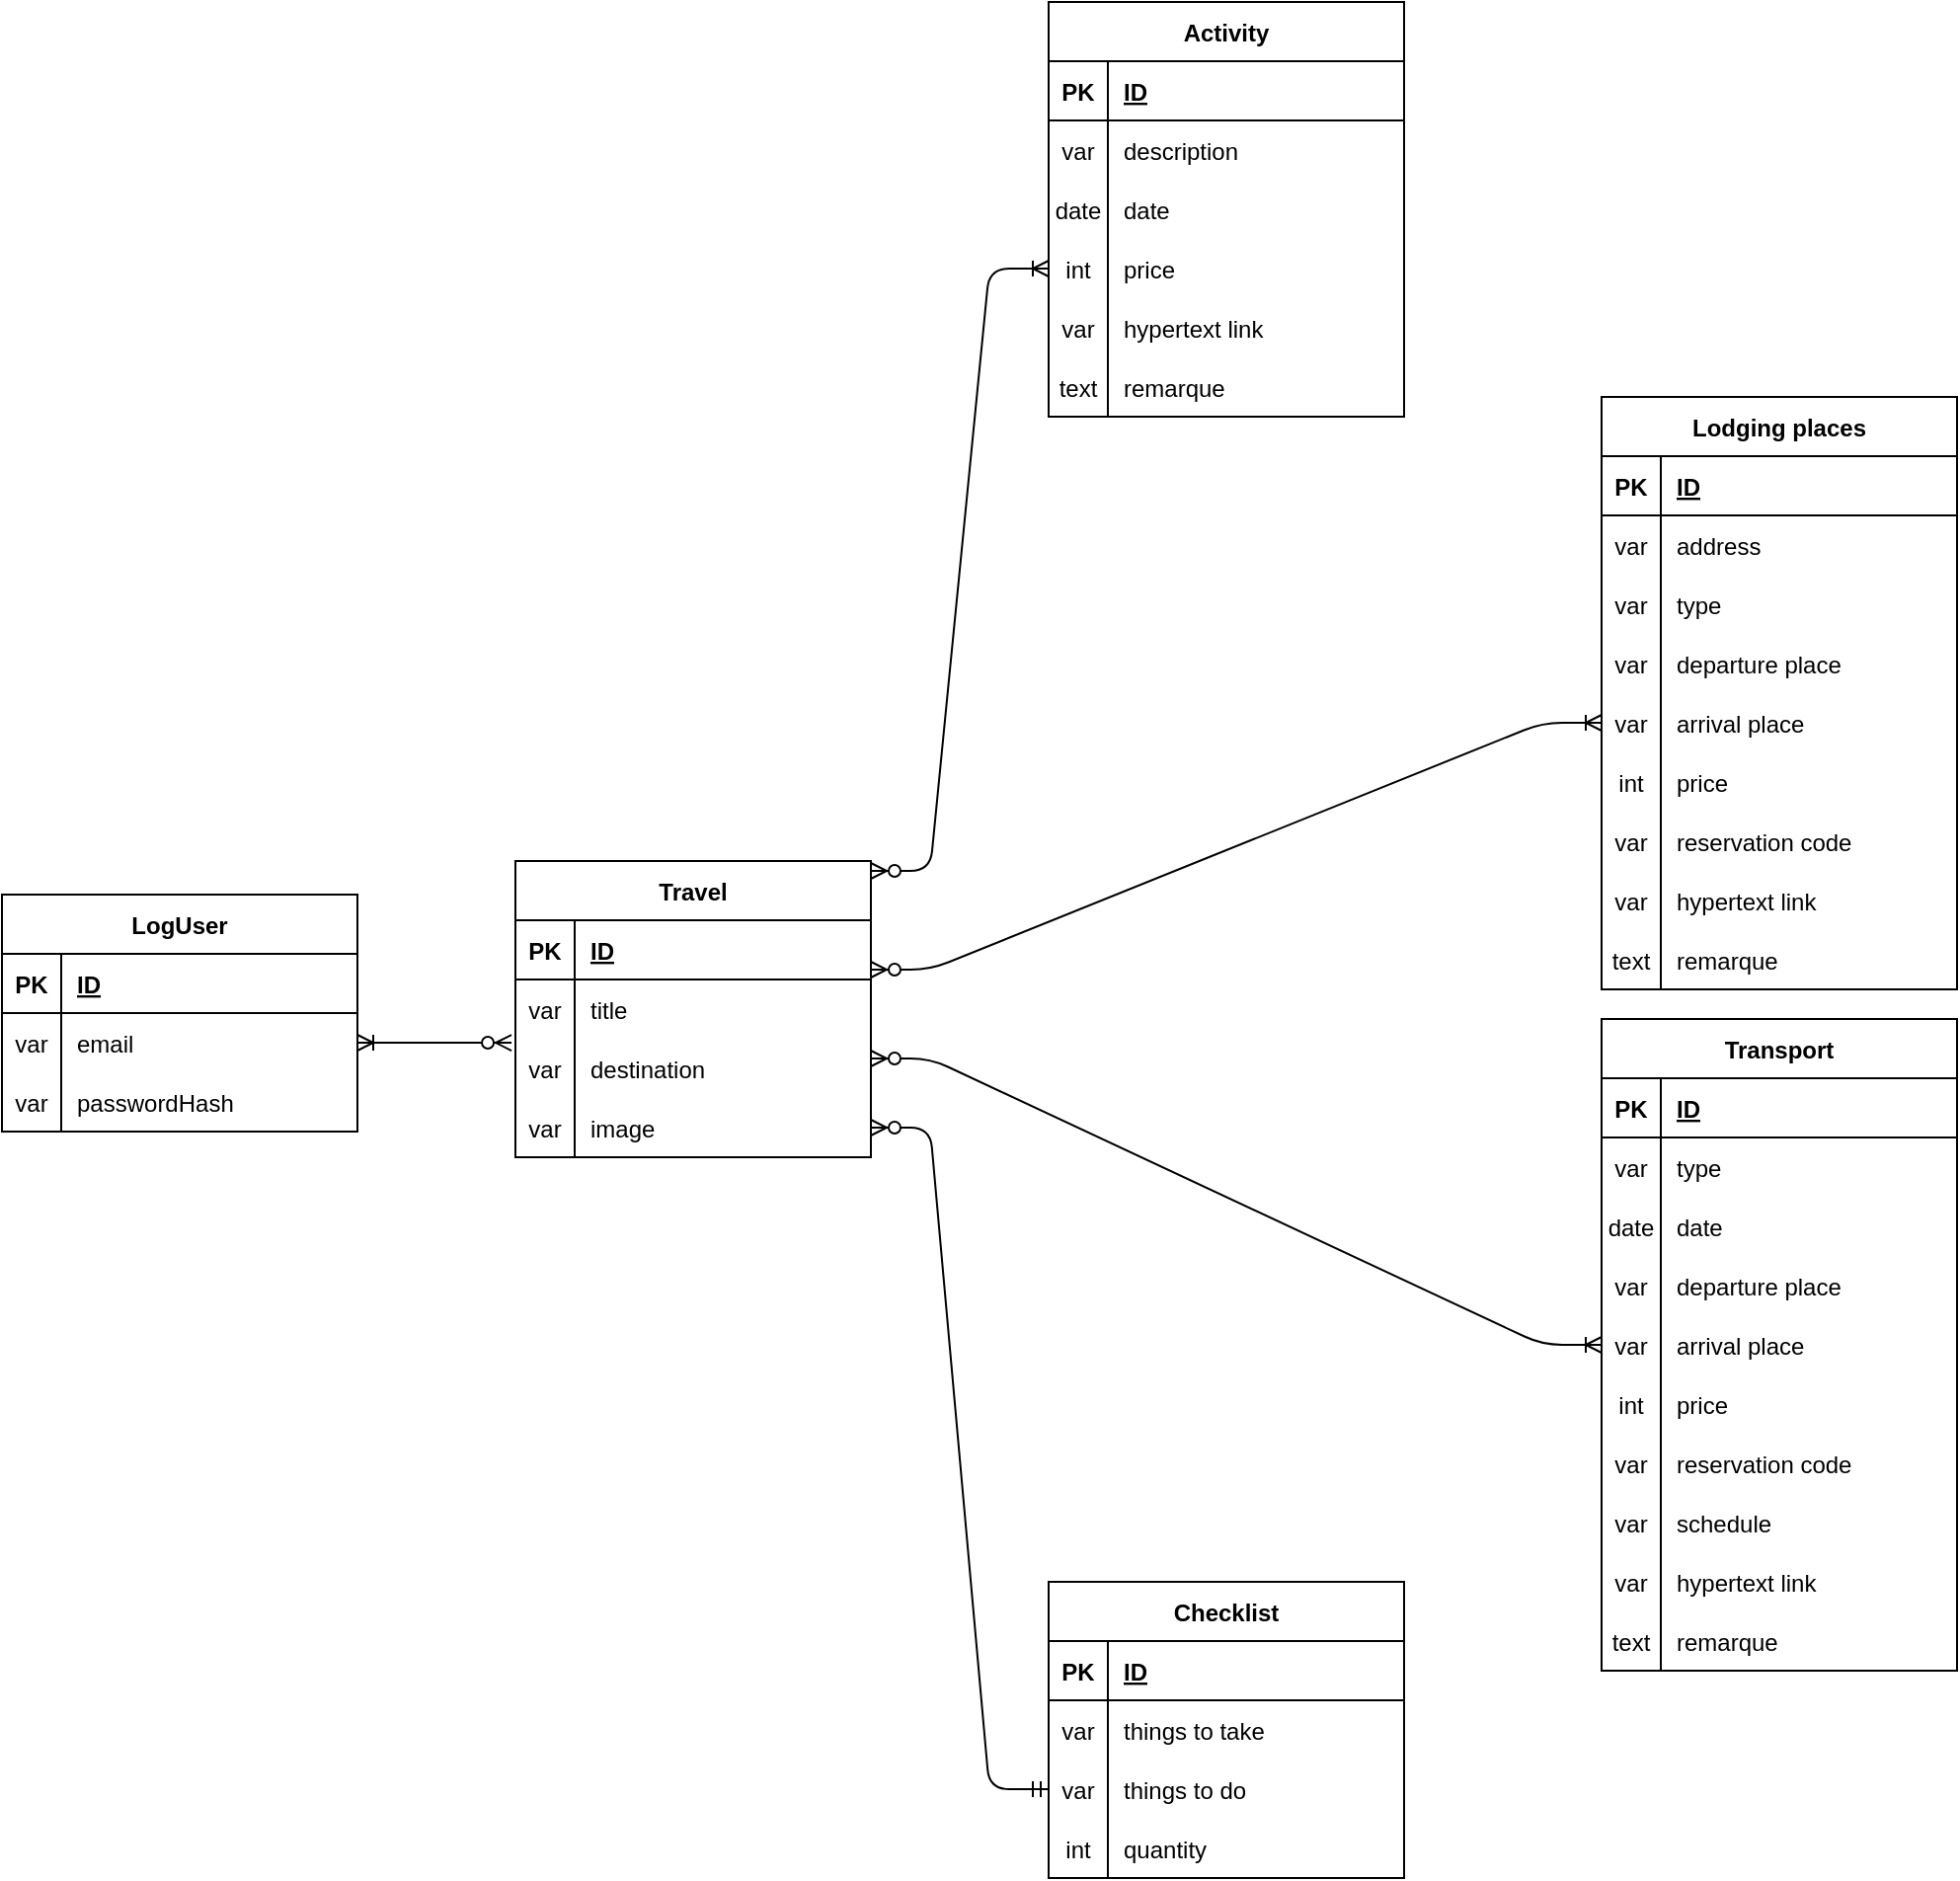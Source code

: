 <mxfile version="14.2.9" type="device"><diagram id="tJL51lGxHYbfHjKpyGnu" name="Page-1"><mxGraphModel dx="1422" dy="794" grid="1" gridSize="10" guides="1" tooltips="1" connect="1" arrows="1" fold="1" page="1" pageScale="1" pageWidth="827" pageHeight="1169" math="0" shadow="0"><root><mxCell id="0"/><mxCell id="1" parent="0"/><mxCell id="_wrzJ4mAubhbmtXeV2dr-9" value="LogUser" style="shape=table;startSize=30;container=1;collapsible=1;childLayout=tableLayout;fixedRows=1;rowLines=0;fontStyle=1;align=center;resizeLast=1;" vertex="1" parent="1"><mxGeometry x="30" y="522" width="180" height="120" as="geometry"/></mxCell><mxCell id="_wrzJ4mAubhbmtXeV2dr-10" value="" style="shape=partialRectangle;collapsible=0;dropTarget=0;pointerEvents=0;fillColor=none;top=0;left=0;bottom=1;right=0;points=[[0,0.5],[1,0.5]];portConstraint=eastwest;" vertex="1" parent="_wrzJ4mAubhbmtXeV2dr-9"><mxGeometry y="30" width="180" height="30" as="geometry"/></mxCell><mxCell id="_wrzJ4mAubhbmtXeV2dr-11" value="PK" style="shape=partialRectangle;connectable=0;fillColor=none;top=0;left=0;bottom=0;right=0;fontStyle=1;overflow=hidden;" vertex="1" parent="_wrzJ4mAubhbmtXeV2dr-10"><mxGeometry width="30" height="30" as="geometry"/></mxCell><mxCell id="_wrzJ4mAubhbmtXeV2dr-12" value="ID" style="shape=partialRectangle;connectable=0;fillColor=none;top=0;left=0;bottom=0;right=0;align=left;spacingLeft=6;fontStyle=5;overflow=hidden;" vertex="1" parent="_wrzJ4mAubhbmtXeV2dr-10"><mxGeometry x="30" width="150" height="30" as="geometry"/></mxCell><mxCell id="_wrzJ4mAubhbmtXeV2dr-13" value="" style="shape=partialRectangle;collapsible=0;dropTarget=0;pointerEvents=0;fillColor=none;top=0;left=0;bottom=0;right=0;points=[[0,0.5],[1,0.5]];portConstraint=eastwest;" vertex="1" parent="_wrzJ4mAubhbmtXeV2dr-9"><mxGeometry y="60" width="180" height="30" as="geometry"/></mxCell><mxCell id="_wrzJ4mAubhbmtXeV2dr-14" value="var" style="shape=partialRectangle;connectable=0;fillColor=none;top=0;left=0;bottom=0;right=0;editable=1;overflow=hidden;" vertex="1" parent="_wrzJ4mAubhbmtXeV2dr-13"><mxGeometry width="30" height="30" as="geometry"/></mxCell><mxCell id="_wrzJ4mAubhbmtXeV2dr-15" value="email" style="shape=partialRectangle;connectable=0;fillColor=none;top=0;left=0;bottom=0;right=0;align=left;spacingLeft=6;overflow=hidden;" vertex="1" parent="_wrzJ4mAubhbmtXeV2dr-13"><mxGeometry x="30" width="150" height="30" as="geometry"/></mxCell><mxCell id="_wrzJ4mAubhbmtXeV2dr-16" value="" style="shape=partialRectangle;collapsible=0;dropTarget=0;pointerEvents=0;fillColor=none;top=0;left=0;bottom=0;right=0;points=[[0,0.5],[1,0.5]];portConstraint=eastwest;" vertex="1" parent="_wrzJ4mAubhbmtXeV2dr-9"><mxGeometry y="90" width="180" height="30" as="geometry"/></mxCell><mxCell id="_wrzJ4mAubhbmtXeV2dr-17" value="var" style="shape=partialRectangle;connectable=0;fillColor=none;top=0;left=0;bottom=0;right=0;editable=1;overflow=hidden;" vertex="1" parent="_wrzJ4mAubhbmtXeV2dr-16"><mxGeometry width="30" height="30" as="geometry"/></mxCell><mxCell id="_wrzJ4mAubhbmtXeV2dr-18" value="passwordHash" style="shape=partialRectangle;connectable=0;fillColor=none;top=0;left=0;bottom=0;right=0;align=left;spacingLeft=6;overflow=hidden;" vertex="1" parent="_wrzJ4mAubhbmtXeV2dr-16"><mxGeometry x="30" width="150" height="30" as="geometry"/></mxCell><mxCell id="_wrzJ4mAubhbmtXeV2dr-49" value="Travel" style="shape=table;startSize=30;container=1;collapsible=1;childLayout=tableLayout;fixedRows=1;rowLines=0;fontStyle=1;align=center;resizeLast=1;" vertex="1" parent="1"><mxGeometry x="290" y="505" width="180" height="150" as="geometry"/></mxCell><mxCell id="_wrzJ4mAubhbmtXeV2dr-50" value="" style="shape=partialRectangle;collapsible=0;dropTarget=0;pointerEvents=0;fillColor=none;top=0;left=0;bottom=1;right=0;points=[[0,0.5],[1,0.5]];portConstraint=eastwest;" vertex="1" parent="_wrzJ4mAubhbmtXeV2dr-49"><mxGeometry y="30" width="180" height="30" as="geometry"/></mxCell><mxCell id="_wrzJ4mAubhbmtXeV2dr-51" value="PK" style="shape=partialRectangle;connectable=0;fillColor=none;top=0;left=0;bottom=0;right=0;fontStyle=1;overflow=hidden;" vertex="1" parent="_wrzJ4mAubhbmtXeV2dr-50"><mxGeometry width="30" height="30" as="geometry"/></mxCell><mxCell id="_wrzJ4mAubhbmtXeV2dr-52" value="ID" style="shape=partialRectangle;connectable=0;fillColor=none;top=0;left=0;bottom=0;right=0;align=left;spacingLeft=6;fontStyle=5;overflow=hidden;" vertex="1" parent="_wrzJ4mAubhbmtXeV2dr-50"><mxGeometry x="30" width="150" height="30" as="geometry"/></mxCell><mxCell id="_wrzJ4mAubhbmtXeV2dr-53" value="" style="shape=partialRectangle;collapsible=0;dropTarget=0;pointerEvents=0;fillColor=none;top=0;left=0;bottom=0;right=0;points=[[0,0.5],[1,0.5]];portConstraint=eastwest;" vertex="1" parent="_wrzJ4mAubhbmtXeV2dr-49"><mxGeometry y="60" width="180" height="30" as="geometry"/></mxCell><mxCell id="_wrzJ4mAubhbmtXeV2dr-54" value="var" style="shape=partialRectangle;connectable=0;fillColor=none;top=0;left=0;bottom=0;right=0;editable=1;overflow=hidden;" vertex="1" parent="_wrzJ4mAubhbmtXeV2dr-53"><mxGeometry width="30" height="30" as="geometry"/></mxCell><mxCell id="_wrzJ4mAubhbmtXeV2dr-55" value="title" style="shape=partialRectangle;connectable=0;fillColor=none;top=0;left=0;bottom=0;right=0;align=left;spacingLeft=6;overflow=hidden;" vertex="1" parent="_wrzJ4mAubhbmtXeV2dr-53"><mxGeometry x="30" width="150" height="30" as="geometry"/></mxCell><mxCell id="_wrzJ4mAubhbmtXeV2dr-56" value="" style="shape=partialRectangle;collapsible=0;dropTarget=0;pointerEvents=0;fillColor=none;top=0;left=0;bottom=0;right=0;points=[[0,0.5],[1,0.5]];portConstraint=eastwest;" vertex="1" parent="_wrzJ4mAubhbmtXeV2dr-49"><mxGeometry y="90" width="180" height="30" as="geometry"/></mxCell><mxCell id="_wrzJ4mAubhbmtXeV2dr-57" value="var" style="shape=partialRectangle;connectable=0;fillColor=none;top=0;left=0;bottom=0;right=0;editable=1;overflow=hidden;" vertex="1" parent="_wrzJ4mAubhbmtXeV2dr-56"><mxGeometry width="30" height="30" as="geometry"/></mxCell><mxCell id="_wrzJ4mAubhbmtXeV2dr-58" value="destination" style="shape=partialRectangle;connectable=0;fillColor=none;top=0;left=0;bottom=0;right=0;align=left;spacingLeft=6;overflow=hidden;" vertex="1" parent="_wrzJ4mAubhbmtXeV2dr-56"><mxGeometry x="30" width="150" height="30" as="geometry"/></mxCell><mxCell id="_wrzJ4mAubhbmtXeV2dr-59" value="" style="shape=partialRectangle;collapsible=0;dropTarget=0;pointerEvents=0;fillColor=none;top=0;left=0;bottom=0;right=0;points=[[0,0.5],[1,0.5]];portConstraint=eastwest;" vertex="1" parent="_wrzJ4mAubhbmtXeV2dr-49"><mxGeometry y="120" width="180" height="30" as="geometry"/></mxCell><mxCell id="_wrzJ4mAubhbmtXeV2dr-60" value="var" style="shape=partialRectangle;connectable=0;fillColor=none;top=0;left=0;bottom=0;right=0;editable=1;overflow=hidden;" vertex="1" parent="_wrzJ4mAubhbmtXeV2dr-59"><mxGeometry width="30" height="30" as="geometry"/></mxCell><mxCell id="_wrzJ4mAubhbmtXeV2dr-61" value="image" style="shape=partialRectangle;connectable=0;fillColor=none;top=0;left=0;bottom=0;right=0;align=left;spacingLeft=6;overflow=hidden;" vertex="1" parent="_wrzJ4mAubhbmtXeV2dr-59"><mxGeometry x="30" width="150" height="30" as="geometry"/></mxCell><mxCell id="_wrzJ4mAubhbmtXeV2dr-62" value="Transport" style="shape=table;startSize=30;container=1;collapsible=1;childLayout=tableLayout;fixedRows=1;rowLines=0;fontStyle=1;align=center;resizeLast=1;" vertex="1" parent="1"><mxGeometry x="840" y="585" width="180" height="330" as="geometry"/></mxCell><mxCell id="_wrzJ4mAubhbmtXeV2dr-63" value="" style="shape=partialRectangle;collapsible=0;dropTarget=0;pointerEvents=0;fillColor=none;top=0;left=0;bottom=1;right=0;points=[[0,0.5],[1,0.5]];portConstraint=eastwest;" vertex="1" parent="_wrzJ4mAubhbmtXeV2dr-62"><mxGeometry y="30" width="180" height="30" as="geometry"/></mxCell><mxCell id="_wrzJ4mAubhbmtXeV2dr-64" value="PK" style="shape=partialRectangle;connectable=0;fillColor=none;top=0;left=0;bottom=0;right=0;fontStyle=1;overflow=hidden;" vertex="1" parent="_wrzJ4mAubhbmtXeV2dr-63"><mxGeometry width="30" height="30" as="geometry"/></mxCell><mxCell id="_wrzJ4mAubhbmtXeV2dr-65" value="ID" style="shape=partialRectangle;connectable=0;fillColor=none;top=0;left=0;bottom=0;right=0;align=left;spacingLeft=6;fontStyle=5;overflow=hidden;" vertex="1" parent="_wrzJ4mAubhbmtXeV2dr-63"><mxGeometry x="30" width="150" height="30" as="geometry"/></mxCell><mxCell id="_wrzJ4mAubhbmtXeV2dr-66" value="" style="shape=partialRectangle;collapsible=0;dropTarget=0;pointerEvents=0;fillColor=none;top=0;left=0;bottom=0;right=0;points=[[0,0.5],[1,0.5]];portConstraint=eastwest;" vertex="1" parent="_wrzJ4mAubhbmtXeV2dr-62"><mxGeometry y="60" width="180" height="30" as="geometry"/></mxCell><mxCell id="_wrzJ4mAubhbmtXeV2dr-67" value="var" style="shape=partialRectangle;connectable=0;fillColor=none;top=0;left=0;bottom=0;right=0;editable=1;overflow=hidden;" vertex="1" parent="_wrzJ4mAubhbmtXeV2dr-66"><mxGeometry width="30" height="30" as="geometry"/></mxCell><mxCell id="_wrzJ4mAubhbmtXeV2dr-68" value="type" style="shape=partialRectangle;connectable=0;fillColor=none;top=0;left=0;bottom=0;right=0;align=left;spacingLeft=6;overflow=hidden;" vertex="1" parent="_wrzJ4mAubhbmtXeV2dr-66"><mxGeometry x="30" width="150" height="30" as="geometry"/></mxCell><mxCell id="_wrzJ4mAubhbmtXeV2dr-69" value="" style="shape=partialRectangle;collapsible=0;dropTarget=0;pointerEvents=0;fillColor=none;top=0;left=0;bottom=0;right=0;points=[[0,0.5],[1,0.5]];portConstraint=eastwest;" vertex="1" parent="_wrzJ4mAubhbmtXeV2dr-62"><mxGeometry y="90" width="180" height="30" as="geometry"/></mxCell><mxCell id="_wrzJ4mAubhbmtXeV2dr-70" value="date" style="shape=partialRectangle;connectable=0;fillColor=none;top=0;left=0;bottom=0;right=0;editable=1;overflow=hidden;" vertex="1" parent="_wrzJ4mAubhbmtXeV2dr-69"><mxGeometry width="30" height="30" as="geometry"/></mxCell><mxCell id="_wrzJ4mAubhbmtXeV2dr-71" value="date" style="shape=partialRectangle;connectable=0;fillColor=none;top=0;left=0;bottom=0;right=0;align=left;spacingLeft=6;overflow=hidden;" vertex="1" parent="_wrzJ4mAubhbmtXeV2dr-69"><mxGeometry x="30" width="150" height="30" as="geometry"/></mxCell><mxCell id="_wrzJ4mAubhbmtXeV2dr-72" value="" style="shape=partialRectangle;collapsible=0;dropTarget=0;pointerEvents=0;fillColor=none;top=0;left=0;bottom=0;right=0;points=[[0,0.5],[1,0.5]];portConstraint=eastwest;" vertex="1" parent="_wrzJ4mAubhbmtXeV2dr-62"><mxGeometry y="120" width="180" height="30" as="geometry"/></mxCell><mxCell id="_wrzJ4mAubhbmtXeV2dr-73" value="var" style="shape=partialRectangle;connectable=0;fillColor=none;top=0;left=0;bottom=0;right=0;editable=1;overflow=hidden;" vertex="1" parent="_wrzJ4mAubhbmtXeV2dr-72"><mxGeometry width="30" height="30" as="geometry"/></mxCell><mxCell id="_wrzJ4mAubhbmtXeV2dr-74" value="departure place" style="shape=partialRectangle;connectable=0;fillColor=none;top=0;left=0;bottom=0;right=0;align=left;spacingLeft=6;overflow=hidden;" vertex="1" parent="_wrzJ4mAubhbmtXeV2dr-72"><mxGeometry x="30" width="150" height="30" as="geometry"/></mxCell><mxCell id="_wrzJ4mAubhbmtXeV2dr-83" style="shape=partialRectangle;collapsible=0;dropTarget=0;pointerEvents=0;fillColor=none;top=0;left=0;bottom=0;right=0;points=[[0,0.5],[1,0.5]];portConstraint=eastwest;" vertex="1" parent="_wrzJ4mAubhbmtXeV2dr-62"><mxGeometry y="150" width="180" height="30" as="geometry"/></mxCell><mxCell id="_wrzJ4mAubhbmtXeV2dr-84" value="var" style="shape=partialRectangle;connectable=0;fillColor=none;top=0;left=0;bottom=0;right=0;editable=1;overflow=hidden;" vertex="1" parent="_wrzJ4mAubhbmtXeV2dr-83"><mxGeometry width="30" height="30" as="geometry"/></mxCell><mxCell id="_wrzJ4mAubhbmtXeV2dr-85" value="arrival place" style="shape=partialRectangle;connectable=0;fillColor=none;top=0;left=0;bottom=0;right=0;align=left;spacingLeft=6;overflow=hidden;" vertex="1" parent="_wrzJ4mAubhbmtXeV2dr-83"><mxGeometry x="30" width="150" height="30" as="geometry"/></mxCell><mxCell id="_wrzJ4mAubhbmtXeV2dr-86" style="shape=partialRectangle;collapsible=0;dropTarget=0;pointerEvents=0;fillColor=none;top=0;left=0;bottom=0;right=0;points=[[0,0.5],[1,0.5]];portConstraint=eastwest;" vertex="1" parent="_wrzJ4mAubhbmtXeV2dr-62"><mxGeometry y="180" width="180" height="30" as="geometry"/></mxCell><mxCell id="_wrzJ4mAubhbmtXeV2dr-87" value="int" style="shape=partialRectangle;connectable=0;fillColor=none;top=0;left=0;bottom=0;right=0;editable=1;overflow=hidden;" vertex="1" parent="_wrzJ4mAubhbmtXeV2dr-86"><mxGeometry width="30" height="30" as="geometry"/></mxCell><mxCell id="_wrzJ4mAubhbmtXeV2dr-88" value="price" style="shape=partialRectangle;connectable=0;fillColor=none;top=0;left=0;bottom=0;right=0;align=left;spacingLeft=6;overflow=hidden;" vertex="1" parent="_wrzJ4mAubhbmtXeV2dr-86"><mxGeometry x="30" width="150" height="30" as="geometry"/></mxCell><mxCell id="_wrzJ4mAubhbmtXeV2dr-89" style="shape=partialRectangle;collapsible=0;dropTarget=0;pointerEvents=0;fillColor=none;top=0;left=0;bottom=0;right=0;points=[[0,0.5],[1,0.5]];portConstraint=eastwest;" vertex="1" parent="_wrzJ4mAubhbmtXeV2dr-62"><mxGeometry y="210" width="180" height="30" as="geometry"/></mxCell><mxCell id="_wrzJ4mAubhbmtXeV2dr-90" value="var" style="shape=partialRectangle;connectable=0;fillColor=none;top=0;left=0;bottom=0;right=0;editable=1;overflow=hidden;" vertex="1" parent="_wrzJ4mAubhbmtXeV2dr-89"><mxGeometry width="30" height="30" as="geometry"/></mxCell><mxCell id="_wrzJ4mAubhbmtXeV2dr-91" value="reservation code" style="shape=partialRectangle;connectable=0;fillColor=none;top=0;left=0;bottom=0;right=0;align=left;spacingLeft=6;overflow=hidden;" vertex="1" parent="_wrzJ4mAubhbmtXeV2dr-89"><mxGeometry x="30" width="150" height="30" as="geometry"/></mxCell><mxCell id="_wrzJ4mAubhbmtXeV2dr-92" style="shape=partialRectangle;collapsible=0;dropTarget=0;pointerEvents=0;fillColor=none;top=0;left=0;bottom=0;right=0;points=[[0,0.5],[1,0.5]];portConstraint=eastwest;" vertex="1" parent="_wrzJ4mAubhbmtXeV2dr-62"><mxGeometry y="240" width="180" height="30" as="geometry"/></mxCell><mxCell id="_wrzJ4mAubhbmtXeV2dr-93" value="var" style="shape=partialRectangle;connectable=0;fillColor=none;top=0;left=0;bottom=0;right=0;editable=1;overflow=hidden;" vertex="1" parent="_wrzJ4mAubhbmtXeV2dr-92"><mxGeometry width="30" height="30" as="geometry"/></mxCell><mxCell id="_wrzJ4mAubhbmtXeV2dr-94" value="schedule" style="shape=partialRectangle;connectable=0;fillColor=none;top=0;left=0;bottom=0;right=0;align=left;spacingLeft=6;overflow=hidden;" vertex="1" parent="_wrzJ4mAubhbmtXeV2dr-92"><mxGeometry x="30" width="150" height="30" as="geometry"/></mxCell><mxCell id="_wrzJ4mAubhbmtXeV2dr-95" style="shape=partialRectangle;collapsible=0;dropTarget=0;pointerEvents=0;fillColor=none;top=0;left=0;bottom=0;right=0;points=[[0,0.5],[1,0.5]];portConstraint=eastwest;" vertex="1" parent="_wrzJ4mAubhbmtXeV2dr-62"><mxGeometry y="270" width="180" height="30" as="geometry"/></mxCell><mxCell id="_wrzJ4mAubhbmtXeV2dr-96" value="var" style="shape=partialRectangle;connectable=0;fillColor=none;top=0;left=0;bottom=0;right=0;editable=1;overflow=hidden;" vertex="1" parent="_wrzJ4mAubhbmtXeV2dr-95"><mxGeometry width="30" height="30" as="geometry"/></mxCell><mxCell id="_wrzJ4mAubhbmtXeV2dr-97" value="hypertext link" style="shape=partialRectangle;connectable=0;fillColor=none;top=0;left=0;bottom=0;right=0;align=left;spacingLeft=6;overflow=hidden;" vertex="1" parent="_wrzJ4mAubhbmtXeV2dr-95"><mxGeometry x="30" width="150" height="30" as="geometry"/></mxCell><mxCell id="_wrzJ4mAubhbmtXeV2dr-98" style="shape=partialRectangle;collapsible=0;dropTarget=0;pointerEvents=0;fillColor=none;top=0;left=0;bottom=0;right=0;points=[[0,0.5],[1,0.5]];portConstraint=eastwest;" vertex="1" parent="_wrzJ4mAubhbmtXeV2dr-62"><mxGeometry y="300" width="180" height="30" as="geometry"/></mxCell><mxCell id="_wrzJ4mAubhbmtXeV2dr-99" value="text" style="shape=partialRectangle;connectable=0;fillColor=none;top=0;left=0;bottom=0;right=0;editable=1;overflow=hidden;" vertex="1" parent="_wrzJ4mAubhbmtXeV2dr-98"><mxGeometry width="30" height="30" as="geometry"/></mxCell><mxCell id="_wrzJ4mAubhbmtXeV2dr-100" value="remarque" style="shape=partialRectangle;connectable=0;fillColor=none;top=0;left=0;bottom=0;right=0;align=left;spacingLeft=6;overflow=hidden;" vertex="1" parent="_wrzJ4mAubhbmtXeV2dr-98"><mxGeometry x="30" width="150" height="30" as="geometry"/></mxCell><mxCell id="_wrzJ4mAubhbmtXeV2dr-101" value="Lodging places" style="shape=table;startSize=30;container=1;collapsible=1;childLayout=tableLayout;fixedRows=1;rowLines=0;fontStyle=1;align=center;resizeLast=1;" vertex="1" parent="1"><mxGeometry x="840" y="270" width="180" height="300" as="geometry"/></mxCell><mxCell id="_wrzJ4mAubhbmtXeV2dr-102" value="" style="shape=partialRectangle;collapsible=0;dropTarget=0;pointerEvents=0;fillColor=none;top=0;left=0;bottom=1;right=0;points=[[0,0.5],[1,0.5]];portConstraint=eastwest;" vertex="1" parent="_wrzJ4mAubhbmtXeV2dr-101"><mxGeometry y="30" width="180" height="30" as="geometry"/></mxCell><mxCell id="_wrzJ4mAubhbmtXeV2dr-103" value="PK" style="shape=partialRectangle;connectable=0;fillColor=none;top=0;left=0;bottom=0;right=0;fontStyle=1;overflow=hidden;" vertex="1" parent="_wrzJ4mAubhbmtXeV2dr-102"><mxGeometry width="30" height="30" as="geometry"/></mxCell><mxCell id="_wrzJ4mAubhbmtXeV2dr-104" value="ID" style="shape=partialRectangle;connectable=0;fillColor=none;top=0;left=0;bottom=0;right=0;align=left;spacingLeft=6;fontStyle=5;overflow=hidden;" vertex="1" parent="_wrzJ4mAubhbmtXeV2dr-102"><mxGeometry x="30" width="150" height="30" as="geometry"/></mxCell><mxCell id="_wrzJ4mAubhbmtXeV2dr-105" value="" style="shape=partialRectangle;collapsible=0;dropTarget=0;pointerEvents=0;fillColor=none;top=0;left=0;bottom=0;right=0;points=[[0,0.5],[1,0.5]];portConstraint=eastwest;" vertex="1" parent="_wrzJ4mAubhbmtXeV2dr-101"><mxGeometry y="60" width="180" height="30" as="geometry"/></mxCell><mxCell id="_wrzJ4mAubhbmtXeV2dr-106" value="var" style="shape=partialRectangle;connectable=0;fillColor=none;top=0;left=0;bottom=0;right=0;editable=1;overflow=hidden;" vertex="1" parent="_wrzJ4mAubhbmtXeV2dr-105"><mxGeometry width="30" height="30" as="geometry"/></mxCell><mxCell id="_wrzJ4mAubhbmtXeV2dr-107" value="address" style="shape=partialRectangle;connectable=0;fillColor=none;top=0;left=0;bottom=0;right=0;align=left;spacingLeft=6;overflow=hidden;" vertex="1" parent="_wrzJ4mAubhbmtXeV2dr-105"><mxGeometry x="30" width="150" height="30" as="geometry"/></mxCell><mxCell id="_wrzJ4mAubhbmtXeV2dr-108" value="" style="shape=partialRectangle;collapsible=0;dropTarget=0;pointerEvents=0;fillColor=none;top=0;left=0;bottom=0;right=0;points=[[0,0.5],[1,0.5]];portConstraint=eastwest;" vertex="1" parent="_wrzJ4mAubhbmtXeV2dr-101"><mxGeometry y="90" width="180" height="30" as="geometry"/></mxCell><mxCell id="_wrzJ4mAubhbmtXeV2dr-109" value="var" style="shape=partialRectangle;connectable=0;fillColor=none;top=0;left=0;bottom=0;right=0;editable=1;overflow=hidden;" vertex="1" parent="_wrzJ4mAubhbmtXeV2dr-108"><mxGeometry width="30" height="30" as="geometry"/></mxCell><mxCell id="_wrzJ4mAubhbmtXeV2dr-110" value="type" style="shape=partialRectangle;connectable=0;fillColor=none;top=0;left=0;bottom=0;right=0;align=left;spacingLeft=6;overflow=hidden;" vertex="1" parent="_wrzJ4mAubhbmtXeV2dr-108"><mxGeometry x="30" width="150" height="30" as="geometry"/></mxCell><mxCell id="_wrzJ4mAubhbmtXeV2dr-111" value="" style="shape=partialRectangle;collapsible=0;dropTarget=0;pointerEvents=0;fillColor=none;top=0;left=0;bottom=0;right=0;points=[[0,0.5],[1,0.5]];portConstraint=eastwest;" vertex="1" parent="_wrzJ4mAubhbmtXeV2dr-101"><mxGeometry y="120" width="180" height="30" as="geometry"/></mxCell><mxCell id="_wrzJ4mAubhbmtXeV2dr-112" value="var" style="shape=partialRectangle;connectable=0;fillColor=none;top=0;left=0;bottom=0;right=0;editable=1;overflow=hidden;" vertex="1" parent="_wrzJ4mAubhbmtXeV2dr-111"><mxGeometry width="30" height="30" as="geometry"/></mxCell><mxCell id="_wrzJ4mAubhbmtXeV2dr-113" value="departure place" style="shape=partialRectangle;connectable=0;fillColor=none;top=0;left=0;bottom=0;right=0;align=left;spacingLeft=6;overflow=hidden;" vertex="1" parent="_wrzJ4mAubhbmtXeV2dr-111"><mxGeometry x="30" width="150" height="30" as="geometry"/></mxCell><mxCell id="_wrzJ4mAubhbmtXeV2dr-114" style="shape=partialRectangle;collapsible=0;dropTarget=0;pointerEvents=0;fillColor=none;top=0;left=0;bottom=0;right=0;points=[[0,0.5],[1,0.5]];portConstraint=eastwest;" vertex="1" parent="_wrzJ4mAubhbmtXeV2dr-101"><mxGeometry y="150" width="180" height="30" as="geometry"/></mxCell><mxCell id="_wrzJ4mAubhbmtXeV2dr-115" value="var" style="shape=partialRectangle;connectable=0;fillColor=none;top=0;left=0;bottom=0;right=0;editable=1;overflow=hidden;" vertex="1" parent="_wrzJ4mAubhbmtXeV2dr-114"><mxGeometry width="30" height="30" as="geometry"/></mxCell><mxCell id="_wrzJ4mAubhbmtXeV2dr-116" value="arrival place" style="shape=partialRectangle;connectable=0;fillColor=none;top=0;left=0;bottom=0;right=0;align=left;spacingLeft=6;overflow=hidden;" vertex="1" parent="_wrzJ4mAubhbmtXeV2dr-114"><mxGeometry x="30" width="150" height="30" as="geometry"/></mxCell><mxCell id="_wrzJ4mAubhbmtXeV2dr-117" style="shape=partialRectangle;collapsible=0;dropTarget=0;pointerEvents=0;fillColor=none;top=0;left=0;bottom=0;right=0;points=[[0,0.5],[1,0.5]];portConstraint=eastwest;" vertex="1" parent="_wrzJ4mAubhbmtXeV2dr-101"><mxGeometry y="180" width="180" height="30" as="geometry"/></mxCell><mxCell id="_wrzJ4mAubhbmtXeV2dr-118" value="int" style="shape=partialRectangle;connectable=0;fillColor=none;top=0;left=0;bottom=0;right=0;editable=1;overflow=hidden;" vertex="1" parent="_wrzJ4mAubhbmtXeV2dr-117"><mxGeometry width="30" height="30" as="geometry"/></mxCell><mxCell id="_wrzJ4mAubhbmtXeV2dr-119" value="price" style="shape=partialRectangle;connectable=0;fillColor=none;top=0;left=0;bottom=0;right=0;align=left;spacingLeft=6;overflow=hidden;" vertex="1" parent="_wrzJ4mAubhbmtXeV2dr-117"><mxGeometry x="30" width="150" height="30" as="geometry"/></mxCell><mxCell id="_wrzJ4mAubhbmtXeV2dr-120" style="shape=partialRectangle;collapsible=0;dropTarget=0;pointerEvents=0;fillColor=none;top=0;left=0;bottom=0;right=0;points=[[0,0.5],[1,0.5]];portConstraint=eastwest;" vertex="1" parent="_wrzJ4mAubhbmtXeV2dr-101"><mxGeometry y="210" width="180" height="30" as="geometry"/></mxCell><mxCell id="_wrzJ4mAubhbmtXeV2dr-121" value="var" style="shape=partialRectangle;connectable=0;fillColor=none;top=0;left=0;bottom=0;right=0;editable=1;overflow=hidden;" vertex="1" parent="_wrzJ4mAubhbmtXeV2dr-120"><mxGeometry width="30" height="30" as="geometry"/></mxCell><mxCell id="_wrzJ4mAubhbmtXeV2dr-122" value="reservation code" style="shape=partialRectangle;connectable=0;fillColor=none;top=0;left=0;bottom=0;right=0;align=left;spacingLeft=6;overflow=hidden;" vertex="1" parent="_wrzJ4mAubhbmtXeV2dr-120"><mxGeometry x="30" width="150" height="30" as="geometry"/></mxCell><mxCell id="_wrzJ4mAubhbmtXeV2dr-126" style="shape=partialRectangle;collapsible=0;dropTarget=0;pointerEvents=0;fillColor=none;top=0;left=0;bottom=0;right=0;points=[[0,0.5],[1,0.5]];portConstraint=eastwest;" vertex="1" parent="_wrzJ4mAubhbmtXeV2dr-101"><mxGeometry y="240" width="180" height="30" as="geometry"/></mxCell><mxCell id="_wrzJ4mAubhbmtXeV2dr-127" value="var" style="shape=partialRectangle;connectable=0;fillColor=none;top=0;left=0;bottom=0;right=0;editable=1;overflow=hidden;" vertex="1" parent="_wrzJ4mAubhbmtXeV2dr-126"><mxGeometry width="30" height="30" as="geometry"/></mxCell><mxCell id="_wrzJ4mAubhbmtXeV2dr-128" value="hypertext link" style="shape=partialRectangle;connectable=0;fillColor=none;top=0;left=0;bottom=0;right=0;align=left;spacingLeft=6;overflow=hidden;" vertex="1" parent="_wrzJ4mAubhbmtXeV2dr-126"><mxGeometry x="30" width="150" height="30" as="geometry"/></mxCell><mxCell id="_wrzJ4mAubhbmtXeV2dr-129" style="shape=partialRectangle;collapsible=0;dropTarget=0;pointerEvents=0;fillColor=none;top=0;left=0;bottom=0;right=0;points=[[0,0.5],[1,0.5]];portConstraint=eastwest;" vertex="1" parent="_wrzJ4mAubhbmtXeV2dr-101"><mxGeometry y="270" width="180" height="30" as="geometry"/></mxCell><mxCell id="_wrzJ4mAubhbmtXeV2dr-130" value="text" style="shape=partialRectangle;connectable=0;fillColor=none;top=0;left=0;bottom=0;right=0;editable=1;overflow=hidden;" vertex="1" parent="_wrzJ4mAubhbmtXeV2dr-129"><mxGeometry width="30" height="30" as="geometry"/></mxCell><mxCell id="_wrzJ4mAubhbmtXeV2dr-131" value="remarque" style="shape=partialRectangle;connectable=0;fillColor=none;top=0;left=0;bottom=0;right=0;align=left;spacingLeft=6;overflow=hidden;" vertex="1" parent="_wrzJ4mAubhbmtXeV2dr-129"><mxGeometry x="30" width="150" height="30" as="geometry"/></mxCell><mxCell id="_wrzJ4mAubhbmtXeV2dr-132" value="Activity" style="shape=table;startSize=30;container=1;collapsible=1;childLayout=tableLayout;fixedRows=1;rowLines=0;fontStyle=1;align=center;resizeLast=1;" vertex="1" parent="1"><mxGeometry x="560" y="70" width="180" height="210" as="geometry"/></mxCell><mxCell id="_wrzJ4mAubhbmtXeV2dr-133" value="" style="shape=partialRectangle;collapsible=0;dropTarget=0;pointerEvents=0;fillColor=none;top=0;left=0;bottom=1;right=0;points=[[0,0.5],[1,0.5]];portConstraint=eastwest;" vertex="1" parent="_wrzJ4mAubhbmtXeV2dr-132"><mxGeometry y="30" width="180" height="30" as="geometry"/></mxCell><mxCell id="_wrzJ4mAubhbmtXeV2dr-134" value="PK" style="shape=partialRectangle;connectable=0;fillColor=none;top=0;left=0;bottom=0;right=0;fontStyle=1;overflow=hidden;" vertex="1" parent="_wrzJ4mAubhbmtXeV2dr-133"><mxGeometry width="30" height="30" as="geometry"/></mxCell><mxCell id="_wrzJ4mAubhbmtXeV2dr-135" value="ID" style="shape=partialRectangle;connectable=0;fillColor=none;top=0;left=0;bottom=0;right=0;align=left;spacingLeft=6;fontStyle=5;overflow=hidden;" vertex="1" parent="_wrzJ4mAubhbmtXeV2dr-133"><mxGeometry x="30" width="150" height="30" as="geometry"/></mxCell><mxCell id="_wrzJ4mAubhbmtXeV2dr-136" value="" style="shape=partialRectangle;collapsible=0;dropTarget=0;pointerEvents=0;fillColor=none;top=0;left=0;bottom=0;right=0;points=[[0,0.5],[1,0.5]];portConstraint=eastwest;" vertex="1" parent="_wrzJ4mAubhbmtXeV2dr-132"><mxGeometry y="60" width="180" height="30" as="geometry"/></mxCell><mxCell id="_wrzJ4mAubhbmtXeV2dr-137" value="var" style="shape=partialRectangle;connectable=0;fillColor=none;top=0;left=0;bottom=0;right=0;editable=1;overflow=hidden;" vertex="1" parent="_wrzJ4mAubhbmtXeV2dr-136"><mxGeometry width="30" height="30" as="geometry"/></mxCell><mxCell id="_wrzJ4mAubhbmtXeV2dr-138" value="description" style="shape=partialRectangle;connectable=0;fillColor=none;top=0;left=0;bottom=0;right=0;align=left;spacingLeft=6;overflow=hidden;" vertex="1" parent="_wrzJ4mAubhbmtXeV2dr-136"><mxGeometry x="30" width="150" height="30" as="geometry"/></mxCell><mxCell id="_wrzJ4mAubhbmtXeV2dr-139" value="" style="shape=partialRectangle;collapsible=0;dropTarget=0;pointerEvents=0;fillColor=none;top=0;left=0;bottom=0;right=0;points=[[0,0.5],[1,0.5]];portConstraint=eastwest;" vertex="1" parent="_wrzJ4mAubhbmtXeV2dr-132"><mxGeometry y="90" width="180" height="30" as="geometry"/></mxCell><mxCell id="_wrzJ4mAubhbmtXeV2dr-140" value="date" style="shape=partialRectangle;connectable=0;fillColor=none;top=0;left=0;bottom=0;right=0;editable=1;overflow=hidden;" vertex="1" parent="_wrzJ4mAubhbmtXeV2dr-139"><mxGeometry width="30" height="30" as="geometry"/></mxCell><mxCell id="_wrzJ4mAubhbmtXeV2dr-141" value="date" style="shape=partialRectangle;connectable=0;fillColor=none;top=0;left=0;bottom=0;right=0;align=left;spacingLeft=6;overflow=hidden;" vertex="1" parent="_wrzJ4mAubhbmtXeV2dr-139"><mxGeometry x="30" width="150" height="30" as="geometry"/></mxCell><mxCell id="_wrzJ4mAubhbmtXeV2dr-148" style="shape=partialRectangle;collapsible=0;dropTarget=0;pointerEvents=0;fillColor=none;top=0;left=0;bottom=0;right=0;points=[[0,0.5],[1,0.5]];portConstraint=eastwest;" vertex="1" parent="_wrzJ4mAubhbmtXeV2dr-132"><mxGeometry y="120" width="180" height="30" as="geometry"/></mxCell><mxCell id="_wrzJ4mAubhbmtXeV2dr-149" value="int" style="shape=partialRectangle;connectable=0;fillColor=none;top=0;left=0;bottom=0;right=0;editable=1;overflow=hidden;" vertex="1" parent="_wrzJ4mAubhbmtXeV2dr-148"><mxGeometry width="30" height="30" as="geometry"/></mxCell><mxCell id="_wrzJ4mAubhbmtXeV2dr-150" value="price" style="shape=partialRectangle;connectable=0;fillColor=none;top=0;left=0;bottom=0;right=0;align=left;spacingLeft=6;overflow=hidden;" vertex="1" parent="_wrzJ4mAubhbmtXeV2dr-148"><mxGeometry x="30" width="150" height="30" as="geometry"/></mxCell><mxCell id="_wrzJ4mAubhbmtXeV2dr-154" style="shape=partialRectangle;collapsible=0;dropTarget=0;pointerEvents=0;fillColor=none;top=0;left=0;bottom=0;right=0;points=[[0,0.5],[1,0.5]];portConstraint=eastwest;" vertex="1" parent="_wrzJ4mAubhbmtXeV2dr-132"><mxGeometry y="150" width="180" height="30" as="geometry"/></mxCell><mxCell id="_wrzJ4mAubhbmtXeV2dr-155" value="var" style="shape=partialRectangle;connectable=0;fillColor=none;top=0;left=0;bottom=0;right=0;editable=1;overflow=hidden;" vertex="1" parent="_wrzJ4mAubhbmtXeV2dr-154"><mxGeometry width="30" height="30" as="geometry"/></mxCell><mxCell id="_wrzJ4mAubhbmtXeV2dr-156" value="hypertext link" style="shape=partialRectangle;connectable=0;fillColor=none;top=0;left=0;bottom=0;right=0;align=left;spacingLeft=6;overflow=hidden;" vertex="1" parent="_wrzJ4mAubhbmtXeV2dr-154"><mxGeometry x="30" width="150" height="30" as="geometry"/></mxCell><mxCell id="_wrzJ4mAubhbmtXeV2dr-157" style="shape=partialRectangle;collapsible=0;dropTarget=0;pointerEvents=0;fillColor=none;top=0;left=0;bottom=0;right=0;points=[[0,0.5],[1,0.5]];portConstraint=eastwest;" vertex="1" parent="_wrzJ4mAubhbmtXeV2dr-132"><mxGeometry y="180" width="180" height="30" as="geometry"/></mxCell><mxCell id="_wrzJ4mAubhbmtXeV2dr-158" value="text" style="shape=partialRectangle;connectable=0;fillColor=none;top=0;left=0;bottom=0;right=0;editable=1;overflow=hidden;" vertex="1" parent="_wrzJ4mAubhbmtXeV2dr-157"><mxGeometry width="30" height="30" as="geometry"/></mxCell><mxCell id="_wrzJ4mAubhbmtXeV2dr-159" value="remarque" style="shape=partialRectangle;connectable=0;fillColor=none;top=0;left=0;bottom=0;right=0;align=left;spacingLeft=6;overflow=hidden;" vertex="1" parent="_wrzJ4mAubhbmtXeV2dr-157"><mxGeometry x="30" width="150" height="30" as="geometry"/></mxCell><mxCell id="_wrzJ4mAubhbmtXeV2dr-160" value="Checklist" style="shape=table;startSize=30;container=1;collapsible=1;childLayout=tableLayout;fixedRows=1;rowLines=0;fontStyle=1;align=center;resizeLast=1;" vertex="1" parent="1"><mxGeometry x="560" y="870" width="180" height="150" as="geometry"/></mxCell><mxCell id="_wrzJ4mAubhbmtXeV2dr-161" value="" style="shape=partialRectangle;collapsible=0;dropTarget=0;pointerEvents=0;fillColor=none;top=0;left=0;bottom=1;right=0;points=[[0,0.5],[1,0.5]];portConstraint=eastwest;" vertex="1" parent="_wrzJ4mAubhbmtXeV2dr-160"><mxGeometry y="30" width="180" height="30" as="geometry"/></mxCell><mxCell id="_wrzJ4mAubhbmtXeV2dr-162" value="PK" style="shape=partialRectangle;connectable=0;fillColor=none;top=0;left=0;bottom=0;right=0;fontStyle=1;overflow=hidden;" vertex="1" parent="_wrzJ4mAubhbmtXeV2dr-161"><mxGeometry width="30" height="30" as="geometry"/></mxCell><mxCell id="_wrzJ4mAubhbmtXeV2dr-163" value="ID" style="shape=partialRectangle;connectable=0;fillColor=none;top=0;left=0;bottom=0;right=0;align=left;spacingLeft=6;fontStyle=5;overflow=hidden;" vertex="1" parent="_wrzJ4mAubhbmtXeV2dr-161"><mxGeometry x="30" width="150" height="30" as="geometry"/></mxCell><mxCell id="_wrzJ4mAubhbmtXeV2dr-164" value="" style="shape=partialRectangle;collapsible=0;dropTarget=0;pointerEvents=0;fillColor=none;top=0;left=0;bottom=0;right=0;points=[[0,0.5],[1,0.5]];portConstraint=eastwest;" vertex="1" parent="_wrzJ4mAubhbmtXeV2dr-160"><mxGeometry y="60" width="180" height="30" as="geometry"/></mxCell><mxCell id="_wrzJ4mAubhbmtXeV2dr-165" value="var" style="shape=partialRectangle;connectable=0;fillColor=none;top=0;left=0;bottom=0;right=0;editable=1;overflow=hidden;" vertex="1" parent="_wrzJ4mAubhbmtXeV2dr-164"><mxGeometry width="30" height="30" as="geometry"/></mxCell><mxCell id="_wrzJ4mAubhbmtXeV2dr-166" value="things to take" style="shape=partialRectangle;connectable=0;fillColor=none;top=0;left=0;bottom=0;right=0;align=left;spacingLeft=6;overflow=hidden;" vertex="1" parent="_wrzJ4mAubhbmtXeV2dr-164"><mxGeometry x="30" width="150" height="30" as="geometry"/></mxCell><mxCell id="_wrzJ4mAubhbmtXeV2dr-167" value="" style="shape=partialRectangle;collapsible=0;dropTarget=0;pointerEvents=0;fillColor=none;top=0;left=0;bottom=0;right=0;points=[[0,0.5],[1,0.5]];portConstraint=eastwest;" vertex="1" parent="_wrzJ4mAubhbmtXeV2dr-160"><mxGeometry y="90" width="180" height="30" as="geometry"/></mxCell><mxCell id="_wrzJ4mAubhbmtXeV2dr-168" value="var" style="shape=partialRectangle;connectable=0;fillColor=none;top=0;left=0;bottom=0;right=0;editable=1;overflow=hidden;" vertex="1" parent="_wrzJ4mAubhbmtXeV2dr-167"><mxGeometry width="30" height="30" as="geometry"/></mxCell><mxCell id="_wrzJ4mAubhbmtXeV2dr-169" value="things to do" style="shape=partialRectangle;connectable=0;fillColor=none;top=0;left=0;bottom=0;right=0;align=left;spacingLeft=6;overflow=hidden;" vertex="1" parent="_wrzJ4mAubhbmtXeV2dr-167"><mxGeometry x="30" width="150" height="30" as="geometry"/></mxCell><mxCell id="_wrzJ4mAubhbmtXeV2dr-170" style="shape=partialRectangle;collapsible=0;dropTarget=0;pointerEvents=0;fillColor=none;top=0;left=0;bottom=0;right=0;points=[[0,0.5],[1,0.5]];portConstraint=eastwest;" vertex="1" parent="_wrzJ4mAubhbmtXeV2dr-160"><mxGeometry y="120" width="180" height="30" as="geometry"/></mxCell><mxCell id="_wrzJ4mAubhbmtXeV2dr-171" value="int" style="shape=partialRectangle;connectable=0;fillColor=none;top=0;left=0;bottom=0;right=0;editable=1;overflow=hidden;" vertex="1" parent="_wrzJ4mAubhbmtXeV2dr-170"><mxGeometry width="30" height="30" as="geometry"/></mxCell><mxCell id="_wrzJ4mAubhbmtXeV2dr-172" value="quantity" style="shape=partialRectangle;connectable=0;fillColor=none;top=0;left=0;bottom=0;right=0;align=left;spacingLeft=6;overflow=hidden;" vertex="1" parent="_wrzJ4mAubhbmtXeV2dr-170"><mxGeometry x="30" width="150" height="30" as="geometry"/></mxCell><mxCell id="_wrzJ4mAubhbmtXeV2dr-181" value="" style="edgeStyle=entityRelationEdgeStyle;fontSize=12;html=1;endArrow=ERoneToMany;startArrow=ERzeroToMany;entryX=0;entryY=0.5;entryDx=0;entryDy=0;" edge="1" parent="1" target="_wrzJ4mAubhbmtXeV2dr-148"><mxGeometry width="100" height="100" relative="1" as="geometry"><mxPoint x="470" y="510" as="sourcePoint"/><mxPoint x="550" y="230" as="targetPoint"/></mxGeometry></mxCell><mxCell id="_wrzJ4mAubhbmtXeV2dr-182" value="" style="edgeStyle=entityRelationEdgeStyle;fontSize=12;html=1;endArrow=ERoneToMany;startArrow=ERzeroToMany;entryX=0;entryY=0.5;entryDx=0;entryDy=0;" edge="1" parent="1" target="_wrzJ4mAubhbmtXeV2dr-114"><mxGeometry width="100" height="100" relative="1" as="geometry"><mxPoint x="470" y="560" as="sourcePoint"/><mxPoint x="570" y="460" as="targetPoint"/></mxGeometry></mxCell><mxCell id="_wrzJ4mAubhbmtXeV2dr-183" value="" style="edgeStyle=entityRelationEdgeStyle;fontSize=12;html=1;endArrow=ERoneToMany;startArrow=ERzeroToMany;entryX=0;entryY=0.5;entryDx=0;entryDy=0;" edge="1" parent="1" target="_wrzJ4mAubhbmtXeV2dr-83"><mxGeometry width="100" height="100" relative="1" as="geometry"><mxPoint x="470" y="605" as="sourcePoint"/><mxPoint x="570" y="505" as="targetPoint"/></mxGeometry></mxCell><mxCell id="_wrzJ4mAubhbmtXeV2dr-185" value="" style="edgeStyle=entityRelationEdgeStyle;fontSize=12;html=1;endArrow=ERzeroToMany;startArrow=ERmandOne;entryX=1;entryY=0.5;entryDx=0;entryDy=0;exitX=0;exitY=0.5;exitDx=0;exitDy=0;" edge="1" parent="1" source="_wrzJ4mAubhbmtXeV2dr-167" target="_wrzJ4mAubhbmtXeV2dr-59"><mxGeometry width="100" height="100" relative="1" as="geometry"><mxPoint x="500" y="980" as="sourcePoint"/><mxPoint x="560" y="650" as="targetPoint"/></mxGeometry></mxCell><mxCell id="_wrzJ4mAubhbmtXeV2dr-186" value="" style="edgeStyle=entityRelationEdgeStyle;fontSize=12;html=1;endArrow=ERoneToMany;startArrow=ERzeroToMany;exitX=-0.011;exitY=0.067;exitDx=0;exitDy=0;exitPerimeter=0;entryX=1;entryY=0.5;entryDx=0;entryDy=0;" edge="1" parent="1" source="_wrzJ4mAubhbmtXeV2dr-56" target="_wrzJ4mAubhbmtXeV2dr-13"><mxGeometry width="100" height="100" relative="1" as="geometry"><mxPoint x="90" y="740" as="sourcePoint"/><mxPoint x="230" y="610" as="targetPoint"/></mxGeometry></mxCell></root></mxGraphModel></diagram></mxfile>